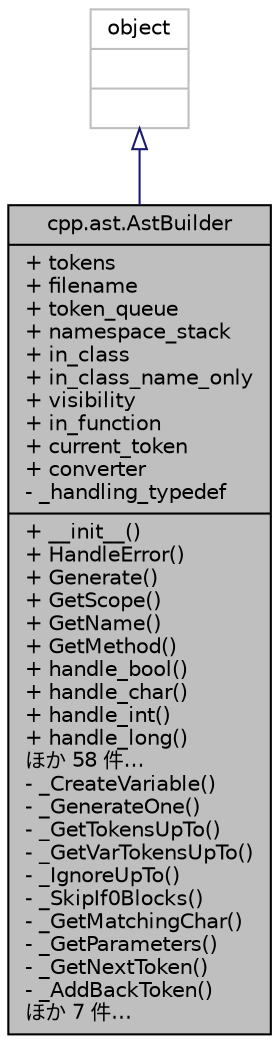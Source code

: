 digraph "cpp.ast.AstBuilder"
{
  edge [fontname="Helvetica",fontsize="10",labelfontname="Helvetica",labelfontsize="10"];
  node [fontname="Helvetica",fontsize="10",shape=record];
  Node0 [label="{cpp.ast.AstBuilder\n|+ tokens\l+ filename\l+ token_queue\l+ namespace_stack\l+ in_class\l+ in_class_name_only\l+ visibility\l+ in_function\l+ current_token\l+ converter\l- _handling_typedef\l|+ __init__()\l+ HandleError()\l+ Generate()\l+ GetScope()\l+ GetName()\l+ GetMethod()\l+ handle_bool()\l+ handle_char()\l+ handle_int()\l+ handle_long()\lほか 58 件…\l- _CreateVariable()\l- _GenerateOne()\l- _GetTokensUpTo()\l- _GetVarTokensUpTo()\l- _IgnoreUpTo()\l- _SkipIf0Blocks()\l- _GetMatchingChar()\l- _GetParameters()\l- _GetNextToken()\l- _AddBackToken()\lほか 7 件…\l}",height=0.2,width=0.4,color="black", fillcolor="grey75", style="filled", fontcolor="black"];
  Node1 -> Node0 [dir="back",color="midnightblue",fontsize="10",style="solid",arrowtail="onormal",fontname="Helvetica"];
  Node1 [label="{object\n||}",height=0.2,width=0.4,color="grey75", fillcolor="white", style="filled"];
}
